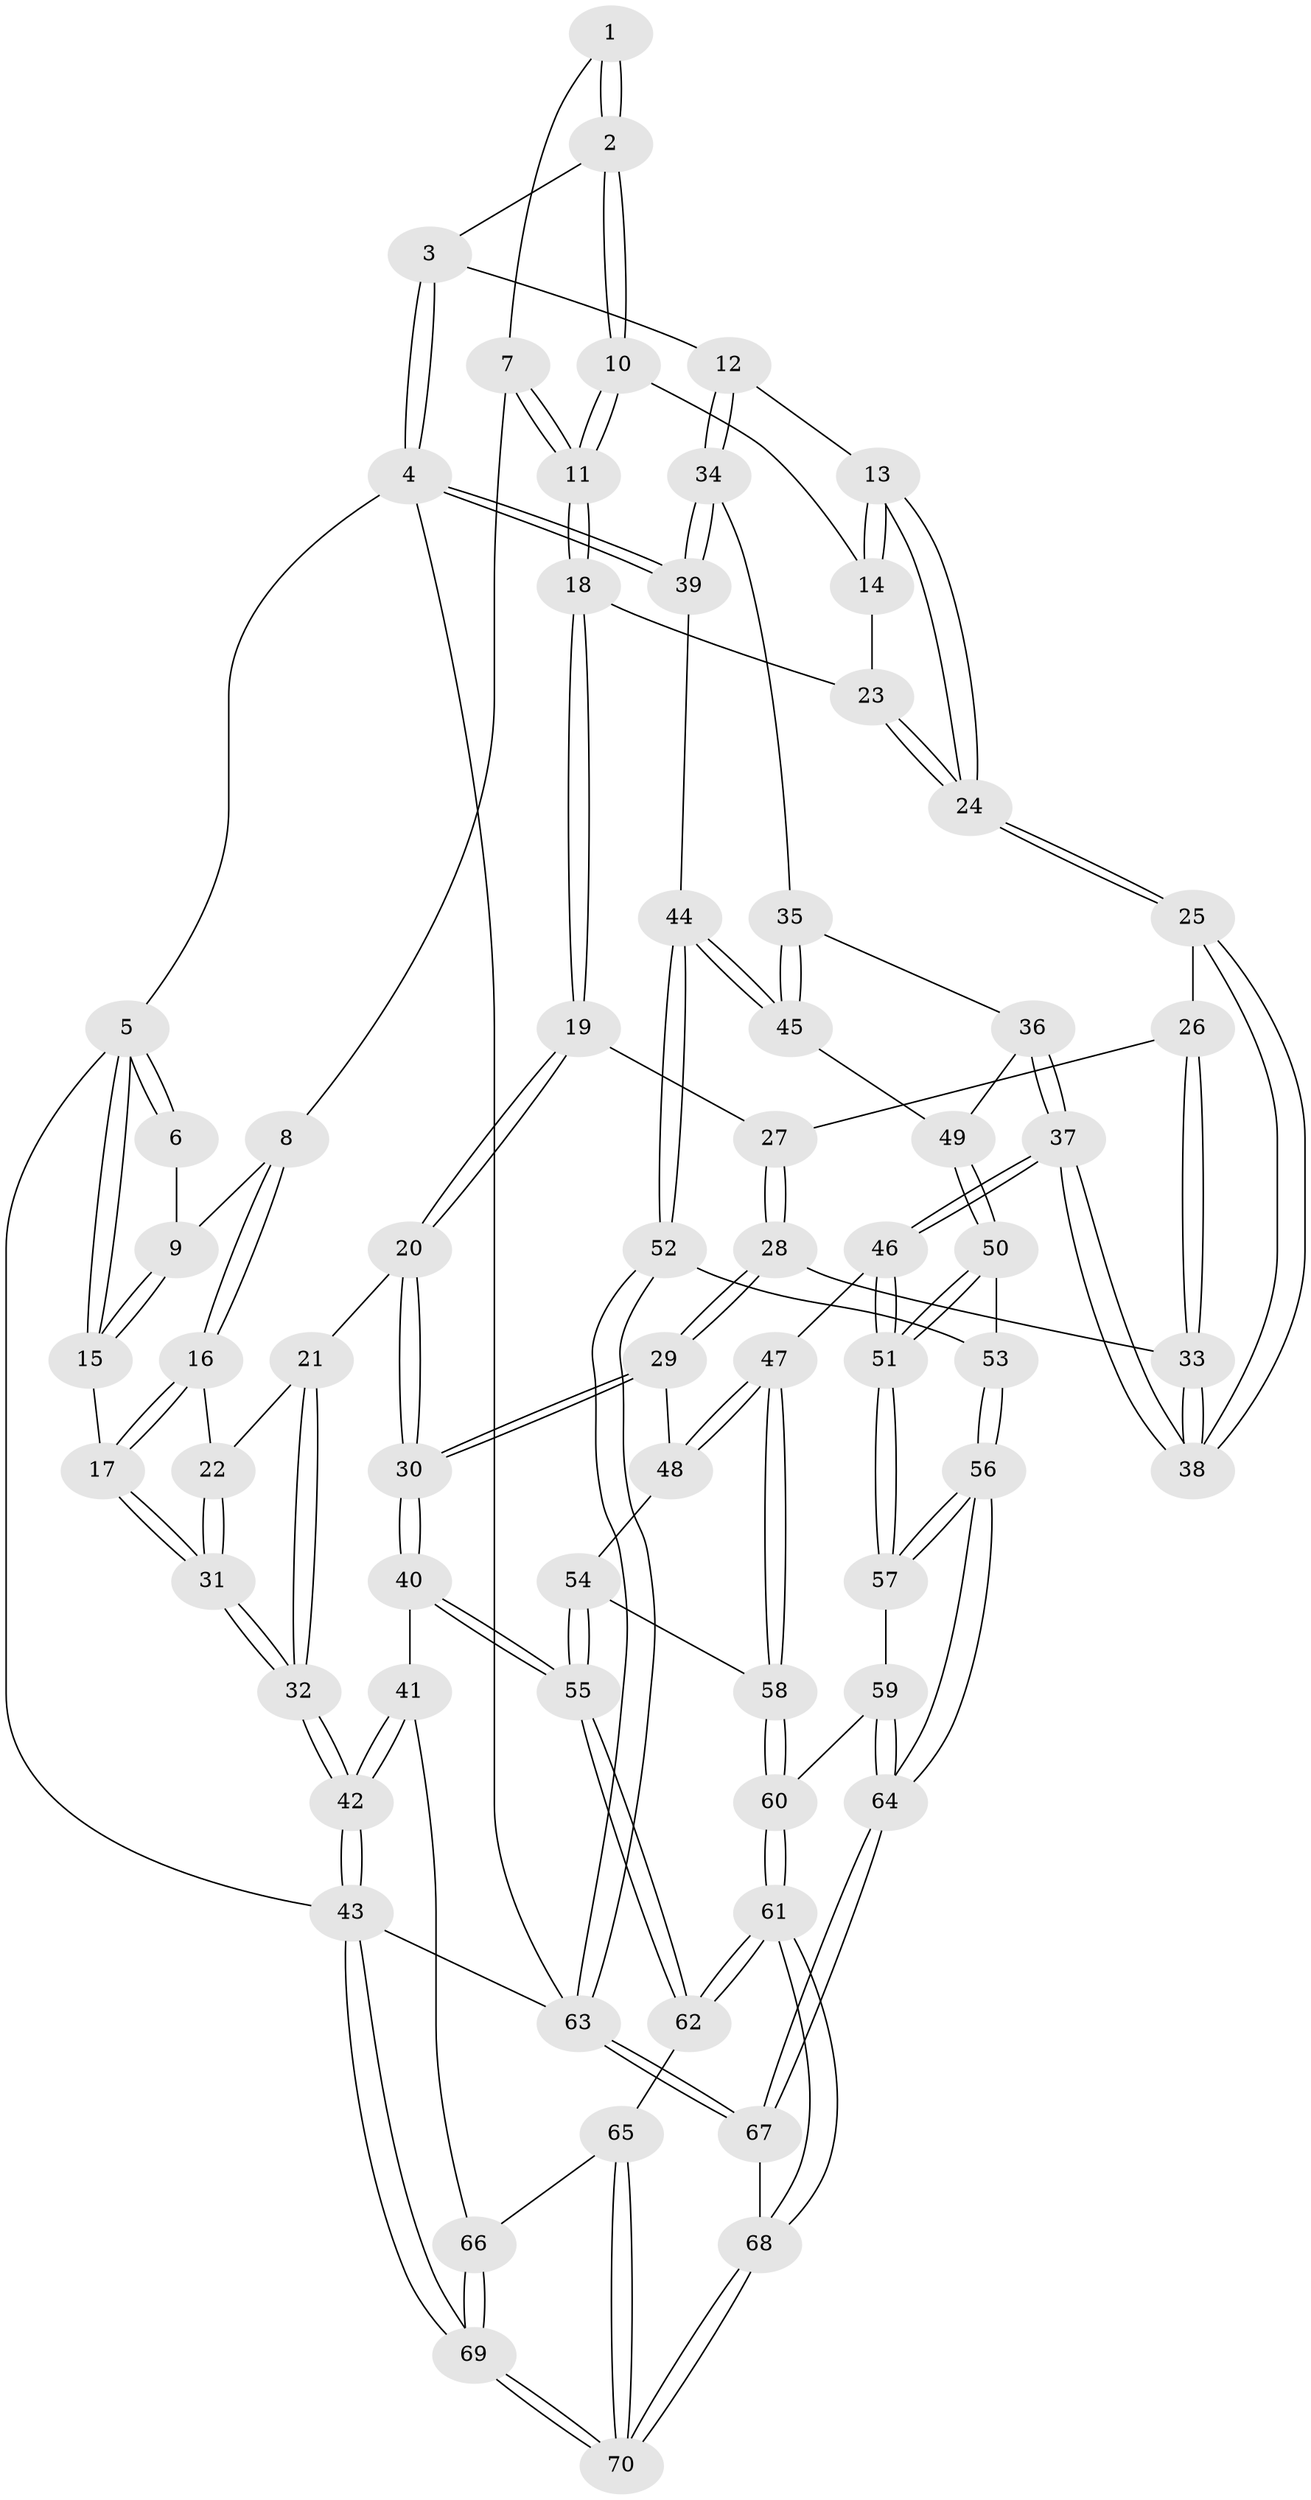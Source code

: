 // coarse degree distribution, {4: 0.14, 3: 0.6, 2: 0.18, 5: 0.08}
// Generated by graph-tools (version 1.1) at 2025/54/03/04/25 22:54:23]
// undirected, 70 vertices, 172 edges
graph export_dot {
  node [color=gray90,style=filled];
  1 [pos="+0.4273090026186726+0"];
  2 [pos="+0.5701495145279621+0"];
  3 [pos="+0.9374126296179869+0"];
  4 [pos="+1+0"];
  5 [pos="+0+0"];
  6 [pos="+0.1366148198719687+0"];
  7 [pos="+0.26031759248643543+0.09540180178775044"];
  8 [pos="+0.19875211942226062+0.1388979385284867"];
  9 [pos="+0.17890344186214222+0.11664379518913535"];
  10 [pos="+0.5624461418349811+0.004012593004517871"];
  11 [pos="+0.42491866758592606+0.22101097127963118"];
  12 [pos="+0.814552142990226+0.31759967895707136"];
  13 [pos="+0.7788034270781767+0.30916079105605954"];
  14 [pos="+0.6460780201931003+0.1903745617806615"];
  15 [pos="+0+0"];
  16 [pos="+0.17475323939784623+0.2408910553822909"];
  17 [pos="+0+0"];
  18 [pos="+0.4139679999868601+0.26131411969977303"];
  19 [pos="+0.37797995485824265+0.3010472117162775"];
  20 [pos="+0.23173015840081726+0.3307069557737167"];
  21 [pos="+0.18857758336082972+0.29527222272587494"];
  22 [pos="+0.17996863009083183+0.28200983726922846"];
  23 [pos="+0.5501042974330469+0.3067796440007146"];
  24 [pos="+0.5936456981498524+0.39995010053156416"];
  25 [pos="+0.5745303559918077+0.43833328530404503"];
  26 [pos="+0.46936905751806207+0.40932661604823367"];
  27 [pos="+0.38367115644394356+0.3104761194647274"];
  28 [pos="+0.3896964545250495+0.5198220132540833"];
  29 [pos="+0.31061601111218096+0.5780243880394523"];
  30 [pos="+0.2333758708680974+0.5584954758262418"];
  31 [pos="+0+0.3026182280906637"];
  32 [pos="+0+0.6031569381603147"];
  33 [pos="+0.40411098942441015+0.5141503159000266"];
  34 [pos="+0.8421633792189078+0.3440538839175948"];
  35 [pos="+0.8315650061874855+0.3881266027307856"];
  36 [pos="+0.6931650226074286+0.5461233163104918"];
  37 [pos="+0.621036572369006+0.5924548732996162"];
  38 [pos="+0.5894024297214092+0.5357106589719502"];
  39 [pos="+1+0.340276362046453"];
  40 [pos="+0.08603102392639513+0.6572008226299465"];
  41 [pos="+0+0.6626765923448587"];
  42 [pos="+0+0.6476041611339369"];
  43 [pos="+0+1"];
  44 [pos="+1+0.6180325045600223"];
  45 [pos="+0.8833511920688677+0.5826548628877389"];
  46 [pos="+0.6167472469802656+0.6385662121273372"];
  47 [pos="+0.5559760215899922+0.6452680946489802"];
  48 [pos="+0.33143192371500885+0.5999455308080395"];
  49 [pos="+0.8751865145326806+0.5900438176160695"];
  50 [pos="+0.8436320136308163+0.6453062768197285"];
  51 [pos="+0.6278652019595817+0.6618756738450229"];
  52 [pos="+1+0.8039291493195561"];
  53 [pos="+0.8537184743933243+0.6886033722636905"];
  54 [pos="+0.3552241942579579+0.6733363720837663"];
  55 [pos="+0.2267617563791302+0.8199981953726757"];
  56 [pos="+0.7684797533168112+0.9423550812297716"];
  57 [pos="+0.6286133596281079+0.6676743687304619"];
  58 [pos="+0.39502791069684695+0.7544195342825957"];
  59 [pos="+0.4864234267289945+0.8160175646601103"];
  60 [pos="+0.3953557448049657+0.820383735147118"];
  61 [pos="+0.34006019202775234+0.886824233395425"];
  62 [pos="+0.24083366772315368+0.8401958209932571"];
  63 [pos="+1+1"];
  64 [pos="+0.8234782474590991+1"];
  65 [pos="+0.17419152280121966+0.9070768493052763"];
  66 [pos="+0.09781168795743506+0.9029651241784882"];
  67 [pos="+0.8335624688646998+1"];
  68 [pos="+0.4046846178897166+1"];
  69 [pos="+0+1"];
  70 [pos="+0.09011795325018938+1"];
  1 -- 2;
  1 -- 2;
  1 -- 7;
  2 -- 3;
  2 -- 10;
  2 -- 10;
  3 -- 4;
  3 -- 4;
  3 -- 12;
  4 -- 5;
  4 -- 39;
  4 -- 39;
  4 -- 63;
  5 -- 6;
  5 -- 6;
  5 -- 15;
  5 -- 15;
  5 -- 43;
  6 -- 9;
  7 -- 8;
  7 -- 11;
  7 -- 11;
  8 -- 9;
  8 -- 16;
  8 -- 16;
  9 -- 15;
  9 -- 15;
  10 -- 11;
  10 -- 11;
  10 -- 14;
  11 -- 18;
  11 -- 18;
  12 -- 13;
  12 -- 34;
  12 -- 34;
  13 -- 14;
  13 -- 14;
  13 -- 24;
  13 -- 24;
  14 -- 23;
  15 -- 17;
  16 -- 17;
  16 -- 17;
  16 -- 22;
  17 -- 31;
  17 -- 31;
  18 -- 19;
  18 -- 19;
  18 -- 23;
  19 -- 20;
  19 -- 20;
  19 -- 27;
  20 -- 21;
  20 -- 30;
  20 -- 30;
  21 -- 22;
  21 -- 32;
  21 -- 32;
  22 -- 31;
  22 -- 31;
  23 -- 24;
  23 -- 24;
  24 -- 25;
  24 -- 25;
  25 -- 26;
  25 -- 38;
  25 -- 38;
  26 -- 27;
  26 -- 33;
  26 -- 33;
  27 -- 28;
  27 -- 28;
  28 -- 29;
  28 -- 29;
  28 -- 33;
  29 -- 30;
  29 -- 30;
  29 -- 48;
  30 -- 40;
  30 -- 40;
  31 -- 32;
  31 -- 32;
  32 -- 42;
  32 -- 42;
  33 -- 38;
  33 -- 38;
  34 -- 35;
  34 -- 39;
  34 -- 39;
  35 -- 36;
  35 -- 45;
  35 -- 45;
  36 -- 37;
  36 -- 37;
  36 -- 49;
  37 -- 38;
  37 -- 38;
  37 -- 46;
  37 -- 46;
  39 -- 44;
  40 -- 41;
  40 -- 55;
  40 -- 55;
  41 -- 42;
  41 -- 42;
  41 -- 66;
  42 -- 43;
  42 -- 43;
  43 -- 69;
  43 -- 69;
  43 -- 63;
  44 -- 45;
  44 -- 45;
  44 -- 52;
  44 -- 52;
  45 -- 49;
  46 -- 47;
  46 -- 51;
  46 -- 51;
  47 -- 48;
  47 -- 48;
  47 -- 58;
  47 -- 58;
  48 -- 54;
  49 -- 50;
  49 -- 50;
  50 -- 51;
  50 -- 51;
  50 -- 53;
  51 -- 57;
  51 -- 57;
  52 -- 53;
  52 -- 63;
  52 -- 63;
  53 -- 56;
  53 -- 56;
  54 -- 55;
  54 -- 55;
  54 -- 58;
  55 -- 62;
  55 -- 62;
  56 -- 57;
  56 -- 57;
  56 -- 64;
  56 -- 64;
  57 -- 59;
  58 -- 60;
  58 -- 60;
  59 -- 60;
  59 -- 64;
  59 -- 64;
  60 -- 61;
  60 -- 61;
  61 -- 62;
  61 -- 62;
  61 -- 68;
  61 -- 68;
  62 -- 65;
  63 -- 67;
  63 -- 67;
  64 -- 67;
  64 -- 67;
  65 -- 66;
  65 -- 70;
  65 -- 70;
  66 -- 69;
  66 -- 69;
  67 -- 68;
  68 -- 70;
  68 -- 70;
  69 -- 70;
  69 -- 70;
}
